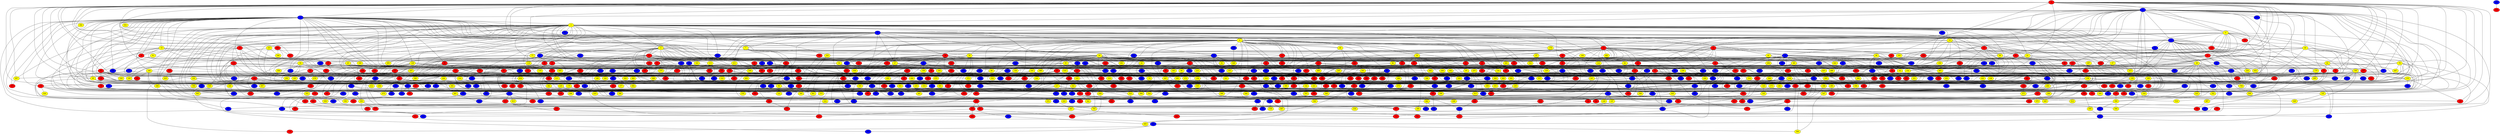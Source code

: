 graph {
0 [style = filled fillcolor = red];
1 [style = filled fillcolor = blue];
2 [style = filled fillcolor = blue];
3 [style = filled fillcolor = yellow];
4 [style = filled fillcolor = yellow];
5 [style = filled fillcolor = blue];
6 [style = filled fillcolor = yellow];
7 [style = filled fillcolor = yellow];
8 [style = filled fillcolor = blue];
9 [style = filled fillcolor = red];
10 [style = filled fillcolor = red];
11 [style = filled fillcolor = yellow];
12 [style = filled fillcolor = red];
13 [style = filled fillcolor = red];
14 [style = filled fillcolor = yellow];
15 [style = filled fillcolor = yellow];
16 [style = filled fillcolor = blue];
17 [style = filled fillcolor = red];
18 [style = filled fillcolor = red];
19 [style = filled fillcolor = blue];
20 [style = filled fillcolor = blue];
21 [style = filled fillcolor = yellow];
22 [style = filled fillcolor = red];
23 [style = filled fillcolor = red];
24 [style = filled fillcolor = yellow];
25 [style = filled fillcolor = yellow];
26 [style = filled fillcolor = red];
27 [style = filled fillcolor = yellow];
28 [style = filled fillcolor = yellow];
29 [style = filled fillcolor = red];
30 [style = filled fillcolor = red];
31 [style = filled fillcolor = red];
32 [style = filled fillcolor = red];
33 [style = filled fillcolor = yellow];
34 [style = filled fillcolor = yellow];
35 [style = filled fillcolor = yellow];
36 [style = filled fillcolor = yellow];
37 [style = filled fillcolor = red];
38 [style = filled fillcolor = red];
39 [style = filled fillcolor = red];
40 [style = filled fillcolor = yellow];
41 [style = filled fillcolor = yellow];
42 [style = filled fillcolor = red];
43 [style = filled fillcolor = yellow];
44 [style = filled fillcolor = blue];
45 [style = filled fillcolor = blue];
46 [style = filled fillcolor = yellow];
47 [style = filled fillcolor = red];
48 [style = filled fillcolor = red];
49 [style = filled fillcolor = yellow];
50 [style = filled fillcolor = yellow];
51 [style = filled fillcolor = blue];
52 [style = filled fillcolor = yellow];
53 [style = filled fillcolor = yellow];
54 [style = filled fillcolor = blue];
55 [style = filled fillcolor = red];
56 [style = filled fillcolor = red];
57 [style = filled fillcolor = yellow];
58 [style = filled fillcolor = yellow];
59 [style = filled fillcolor = red];
60 [style = filled fillcolor = red];
61 [style = filled fillcolor = red];
62 [style = filled fillcolor = yellow];
63 [style = filled fillcolor = red];
64 [style = filled fillcolor = yellow];
65 [style = filled fillcolor = red];
66 [style = filled fillcolor = red];
67 [style = filled fillcolor = yellow];
68 [style = filled fillcolor = blue];
69 [style = filled fillcolor = yellow];
70 [style = filled fillcolor = blue];
71 [style = filled fillcolor = blue];
72 [style = filled fillcolor = blue];
73 [style = filled fillcolor = blue];
74 [style = filled fillcolor = yellow];
75 [style = filled fillcolor = blue];
76 [style = filled fillcolor = red];
77 [style = filled fillcolor = yellow];
78 [style = filled fillcolor = yellow];
79 [style = filled fillcolor = red];
80 [style = filled fillcolor = blue];
81 [style = filled fillcolor = red];
82 [style = filled fillcolor = blue];
83 [style = filled fillcolor = red];
84 [style = filled fillcolor = yellow];
85 [style = filled fillcolor = blue];
86 [style = filled fillcolor = yellow];
87 [style = filled fillcolor = red];
88 [style = filled fillcolor = red];
89 [style = filled fillcolor = red];
90 [style = filled fillcolor = red];
91 [style = filled fillcolor = yellow];
92 [style = filled fillcolor = red];
93 [style = filled fillcolor = yellow];
94 [style = filled fillcolor = yellow];
95 [style = filled fillcolor = red];
96 [style = filled fillcolor = yellow];
97 [style = filled fillcolor = yellow];
98 [style = filled fillcolor = red];
99 [style = filled fillcolor = red];
100 [style = filled fillcolor = blue];
101 [style = filled fillcolor = red];
102 [style = filled fillcolor = yellow];
103 [style = filled fillcolor = yellow];
104 [style = filled fillcolor = red];
105 [style = filled fillcolor = red];
106 [style = filled fillcolor = yellow];
107 [style = filled fillcolor = red];
108 [style = filled fillcolor = blue];
109 [style = filled fillcolor = yellow];
110 [style = filled fillcolor = red];
111 [style = filled fillcolor = red];
112 [style = filled fillcolor = blue];
113 [style = filled fillcolor = yellow];
114 [style = filled fillcolor = blue];
115 [style = filled fillcolor = red];
116 [style = filled fillcolor = blue];
117 [style = filled fillcolor = blue];
118 [style = filled fillcolor = yellow];
119 [style = filled fillcolor = yellow];
120 [style = filled fillcolor = yellow];
121 [style = filled fillcolor = yellow];
122 [style = filled fillcolor = yellow];
123 [style = filled fillcolor = red];
124 [style = filled fillcolor = blue];
125 [style = filled fillcolor = red];
126 [style = filled fillcolor = yellow];
127 [style = filled fillcolor = red];
128 [style = filled fillcolor = yellow];
129 [style = filled fillcolor = yellow];
130 [style = filled fillcolor = red];
131 [style = filled fillcolor = red];
132 [style = filled fillcolor = red];
133 [style = filled fillcolor = yellow];
134 [style = filled fillcolor = yellow];
135 [style = filled fillcolor = blue];
136 [style = filled fillcolor = red];
137 [style = filled fillcolor = red];
138 [style = filled fillcolor = yellow];
139 [style = filled fillcolor = red];
140 [style = filled fillcolor = yellow];
141 [style = filled fillcolor = red];
142 [style = filled fillcolor = yellow];
143 [style = filled fillcolor = yellow];
144 [style = filled fillcolor = red];
145 [style = filled fillcolor = yellow];
146 [style = filled fillcolor = red];
147 [style = filled fillcolor = red];
148 [style = filled fillcolor = yellow];
149 [style = filled fillcolor = red];
150 [style = filled fillcolor = red];
151 [style = filled fillcolor = blue];
152 [style = filled fillcolor = yellow];
153 [style = filled fillcolor = red];
154 [style = filled fillcolor = blue];
155 [style = filled fillcolor = red];
156 [style = filled fillcolor = yellow];
157 [style = filled fillcolor = blue];
158 [style = filled fillcolor = yellow];
159 [style = filled fillcolor = yellow];
160 [style = filled fillcolor = yellow];
161 [style = filled fillcolor = red];
162 [style = filled fillcolor = blue];
163 [style = filled fillcolor = blue];
164 [style = filled fillcolor = yellow];
165 [style = filled fillcolor = blue];
166 [style = filled fillcolor = yellow];
167 [style = filled fillcolor = blue];
168 [style = filled fillcolor = blue];
169 [style = filled fillcolor = blue];
170 [style = filled fillcolor = red];
171 [style = filled fillcolor = red];
172 [style = filled fillcolor = red];
173 [style = filled fillcolor = red];
174 [style = filled fillcolor = blue];
175 [style = filled fillcolor = yellow];
176 [style = filled fillcolor = blue];
177 [style = filled fillcolor = red];
178 [style = filled fillcolor = yellow];
179 [style = filled fillcolor = yellow];
180 [style = filled fillcolor = red];
181 [style = filled fillcolor = yellow];
182 [style = filled fillcolor = red];
183 [style = filled fillcolor = yellow];
184 [style = filled fillcolor = yellow];
185 [style = filled fillcolor = blue];
186 [style = filled fillcolor = blue];
187 [style = filled fillcolor = blue];
188 [style = filled fillcolor = yellow];
189 [style = filled fillcolor = blue];
190 [style = filled fillcolor = blue];
191 [style = filled fillcolor = red];
192 [style = filled fillcolor = yellow];
193 [style = filled fillcolor = yellow];
194 [style = filled fillcolor = yellow];
195 [style = filled fillcolor = red];
196 [style = filled fillcolor = red];
197 [style = filled fillcolor = yellow];
198 [style = filled fillcolor = yellow];
199 [style = filled fillcolor = red];
200 [style = filled fillcolor = yellow];
201 [style = filled fillcolor = red];
202 [style = filled fillcolor = yellow];
203 [style = filled fillcolor = blue];
204 [style = filled fillcolor = yellow];
205 [style = filled fillcolor = blue];
206 [style = filled fillcolor = blue];
207 [style = filled fillcolor = blue];
208 [style = filled fillcolor = blue];
209 [style = filled fillcolor = red];
210 [style = filled fillcolor = yellow];
211 [style = filled fillcolor = yellow];
212 [style = filled fillcolor = red];
213 [style = filled fillcolor = yellow];
214 [style = filled fillcolor = blue];
215 [style = filled fillcolor = red];
216 [style = filled fillcolor = red];
217 [style = filled fillcolor = yellow];
218 [style = filled fillcolor = red];
219 [style = filled fillcolor = blue];
220 [style = filled fillcolor = yellow];
221 [style = filled fillcolor = blue];
222 [style = filled fillcolor = red];
223 [style = filled fillcolor = blue];
224 [style = filled fillcolor = red];
225 [style = filled fillcolor = blue];
226 [style = filled fillcolor = red];
227 [style = filled fillcolor = blue];
228 [style = filled fillcolor = red];
229 [style = filled fillcolor = blue];
230 [style = filled fillcolor = yellow];
231 [style = filled fillcolor = red];
232 [style = filled fillcolor = blue];
233 [style = filled fillcolor = blue];
234 [style = filled fillcolor = yellow];
235 [style = filled fillcolor = yellow];
236 [style = filled fillcolor = blue];
237 [style = filled fillcolor = yellow];
238 [style = filled fillcolor = blue];
239 [style = filled fillcolor = yellow];
240 [style = filled fillcolor = yellow];
241 [style = filled fillcolor = yellow];
242 [style = filled fillcolor = blue];
243 [style = filled fillcolor = yellow];
244 [style = filled fillcolor = blue];
245 [style = filled fillcolor = red];
246 [style = filled fillcolor = red];
247 [style = filled fillcolor = red];
248 [style = filled fillcolor = red];
249 [style = filled fillcolor = yellow];
250 [style = filled fillcolor = yellow];
251 [style = filled fillcolor = yellow];
252 [style = filled fillcolor = blue];
253 [style = filled fillcolor = red];
254 [style = filled fillcolor = yellow];
255 [style = filled fillcolor = yellow];
256 [style = filled fillcolor = blue];
257 [style = filled fillcolor = yellow];
258 [style = filled fillcolor = blue];
259 [style = filled fillcolor = yellow];
260 [style = filled fillcolor = blue];
261 [style = filled fillcolor = red];
262 [style = filled fillcolor = blue];
263 [style = filled fillcolor = blue];
264 [style = filled fillcolor = yellow];
265 [style = filled fillcolor = yellow];
266 [style = filled fillcolor = red];
267 [style = filled fillcolor = yellow];
268 [style = filled fillcolor = yellow];
269 [style = filled fillcolor = yellow];
270 [style = filled fillcolor = red];
271 [style = filled fillcolor = yellow];
272 [style = filled fillcolor = yellow];
273 [style = filled fillcolor = blue];
274 [style = filled fillcolor = red];
275 [style = filled fillcolor = yellow];
276 [style = filled fillcolor = blue];
277 [style = filled fillcolor = blue];
278 [style = filled fillcolor = blue];
279 [style = filled fillcolor = blue];
280 [style = filled fillcolor = yellow];
281 [style = filled fillcolor = yellow];
282 [style = filled fillcolor = red];
283 [style = filled fillcolor = blue];
284 [style = filled fillcolor = red];
285 [style = filled fillcolor = red];
286 [style = filled fillcolor = blue];
287 [style = filled fillcolor = yellow];
288 [style = filled fillcolor = yellow];
289 [style = filled fillcolor = blue];
290 [style = filled fillcolor = yellow];
291 [style = filled fillcolor = red];
292 [style = filled fillcolor = yellow];
293 [style = filled fillcolor = yellow];
294 [style = filled fillcolor = yellow];
295 [style = filled fillcolor = yellow];
296 [style = filled fillcolor = blue];
297 [style = filled fillcolor = red];
298 [style = filled fillcolor = red];
299 [style = filled fillcolor = red];
300 [style = filled fillcolor = yellow];
301 [style = filled fillcolor = blue];
302 [style = filled fillcolor = yellow];
303 [style = filled fillcolor = red];
304 [style = filled fillcolor = red];
305 [style = filled fillcolor = yellow];
306 [style = filled fillcolor = blue];
307 [style = filled fillcolor = red];
308 [style = filled fillcolor = red];
309 [style = filled fillcolor = yellow];
310 [style = filled fillcolor = blue];
311 [style = filled fillcolor = red];
312 [style = filled fillcolor = blue];
313 [style = filled fillcolor = yellow];
314 [style = filled fillcolor = yellow];
315 [style = filled fillcolor = blue];
316 [style = filled fillcolor = red];
317 [style = filled fillcolor = blue];
318 [style = filled fillcolor = yellow];
319 [style = filled fillcolor = yellow];
320 [style = filled fillcolor = blue];
321 [style = filled fillcolor = yellow];
322 [style = filled fillcolor = yellow];
323 [style = filled fillcolor = yellow];
324 [style = filled fillcolor = red];
325 [style = filled fillcolor = yellow];
326 [style = filled fillcolor = blue];
327 [style = filled fillcolor = red];
328 [style = filled fillcolor = blue];
329 [style = filled fillcolor = blue];
330 [style = filled fillcolor = blue];
331 [style = filled fillcolor = blue];
332 [style = filled fillcolor = red];
333 [style = filled fillcolor = yellow];
334 [style = filled fillcolor = red];
335 [style = filled fillcolor = blue];
336 [style = filled fillcolor = red];
337 [style = filled fillcolor = blue];
338 [style = filled fillcolor = yellow];
339 [style = filled fillcolor = red];
340 [style = filled fillcolor = red];
341 [style = filled fillcolor = blue];
342 [style = filled fillcolor = yellow];
343 [style = filled fillcolor = red];
344 [style = filled fillcolor = red];
345 [style = filled fillcolor = blue];
346 [style = filled fillcolor = red];
347 [style = filled fillcolor = blue];
348 [style = filled fillcolor = blue];
349 [style = filled fillcolor = red];
350 [style = filled fillcolor = yellow];
351 [style = filled fillcolor = blue];
352 [style = filled fillcolor = yellow];
353 [style = filled fillcolor = yellow];
354 [style = filled fillcolor = blue];
355 [style = filled fillcolor = yellow];
356 [style = filled fillcolor = red];
357 [style = filled fillcolor = yellow];
358 [style = filled fillcolor = yellow];
359 [style = filled fillcolor = blue];
360 [style = filled fillcolor = red];
361 [style = filled fillcolor = blue];
362 [style = filled fillcolor = blue];
363 [style = filled fillcolor = yellow];
364 [style = filled fillcolor = blue];
365 [style = filled fillcolor = blue];
366 [style = filled fillcolor = red];
367 [style = filled fillcolor = blue];
368 [style = filled fillcolor = blue];
369 [style = filled fillcolor = yellow];
370 [style = filled fillcolor = red];
371 [style = filled fillcolor = blue];
372 [style = filled fillcolor = yellow];
373 [style = filled fillcolor = yellow];
374 [style = filled fillcolor = red];
375 [style = filled fillcolor = blue];
376 [style = filled fillcolor = red];
377 [style = filled fillcolor = yellow];
378 [style = filled fillcolor = red];
379 [style = filled fillcolor = red];
380 [style = filled fillcolor = yellow];
381 [style = filled fillcolor = blue];
382 [style = filled fillcolor = yellow];
383 [style = filled fillcolor = red];
384 [style = filled fillcolor = blue];
385 [style = filled fillcolor = yellow];
386 [style = filled fillcolor = yellow];
387 [style = filled fillcolor = blue];
388 [style = filled fillcolor = red];
389 [style = filled fillcolor = yellow];
390 [style = filled fillcolor = blue];
391 [style = filled fillcolor = red];
392 [style = filled fillcolor = yellow];
393 [style = filled fillcolor = yellow];
394 [style = filled fillcolor = yellow];
395 [style = filled fillcolor = red];
396 [style = filled fillcolor = yellow];
397 [style = filled fillcolor = blue];
398 [style = filled fillcolor = blue];
399 [style = filled fillcolor = yellow];
400 [style = filled fillcolor = yellow];
401 [style = filled fillcolor = red];
402 [style = filled fillcolor = yellow];
403 [style = filled fillcolor = blue];
404 [style = filled fillcolor = blue];
405 [style = filled fillcolor = red];
406 [style = filled fillcolor = yellow];
407 [style = filled fillcolor = blue];
408 [style = filled fillcolor = red];
409 [style = filled fillcolor = yellow];
410 [style = filled fillcolor = red];
411 [style = filled fillcolor = red];
412 [style = filled fillcolor = yellow];
413 [style = filled fillcolor = yellow];
414 [style = filled fillcolor = red];
415 [style = filled fillcolor = red];
416 [style = filled fillcolor = red];
417 [style = filled fillcolor = red];
418 [style = filled fillcolor = yellow];
419 [style = filled fillcolor = yellow];
420 [style = filled fillcolor = blue];
421 [style = filled fillcolor = blue];
422 [style = filled fillcolor = yellow];
423 [style = filled fillcolor = yellow];
424 [style = filled fillcolor = yellow];
425 [style = filled fillcolor = blue];
426 [style = filled fillcolor = red];
427 [style = filled fillcolor = red];
428 [style = filled fillcolor = blue];
429 [style = filled fillcolor = yellow];
430 [style = filled fillcolor = red];
431 [style = filled fillcolor = red];
432 [style = filled fillcolor = red];
433 [style = filled fillcolor = blue];
434 [style = filled fillcolor = yellow];
435 [style = filled fillcolor = red];
436 [style = filled fillcolor = red];
437 [style = filled fillcolor = blue];
438 [style = filled fillcolor = red];
439 [style = filled fillcolor = red];
440 [style = filled fillcolor = blue];
441 [style = filled fillcolor = red];
442 [style = filled fillcolor = yellow];
443 [style = filled fillcolor = blue];
444 [style = filled fillcolor = blue];
445 [style = filled fillcolor = red];
446 [style = filled fillcolor = yellow];
447 [style = filled fillcolor = blue];
448 [style = filled fillcolor = red];
449 [style = filled fillcolor = yellow];
450 [style = filled fillcolor = blue];
451 [style = filled fillcolor = red];
452 [style = filled fillcolor = blue];
453 [style = filled fillcolor = blue];
454 [style = filled fillcolor = blue];
455 [style = filled fillcolor = yellow];
456 [style = filled fillcolor = red];
457 [style = filled fillcolor = red];
458 [style = filled fillcolor = blue];
459 [style = filled fillcolor = red];
460 [style = filled fillcolor = red];
461 [style = filled fillcolor = blue];
462 [style = filled fillcolor = yellow];
463 [style = filled fillcolor = red];
464 [style = filled fillcolor = blue];
465 [style = filled fillcolor = red];
466 [style = filled fillcolor = yellow];
467 [style = filled fillcolor = blue];
468 [style = filled fillcolor = blue];
469 [style = filled fillcolor = blue];
470 [style = filled fillcolor = red];
471 [style = filled fillcolor = blue];
472 [style = filled fillcolor = red];
473 [style = filled fillcolor = yellow];
474 [style = filled fillcolor = blue];
475 [style = filled fillcolor = red];
476 [style = filled fillcolor = yellow];
477 [style = filled fillcolor = red];
478 [style = filled fillcolor = red];
479 [style = filled fillcolor = yellow];
480 [style = filled fillcolor = yellow];
481 [style = filled fillcolor = yellow];
482 [style = filled fillcolor = blue];
483 [style = filled fillcolor = red];
484 [style = filled fillcolor = yellow];
485 [style = filled fillcolor = red];
486 [style = filled fillcolor = blue];
487 [style = filled fillcolor = yellow];
488 [style = filled fillcolor = red];
489 [style = filled fillcolor = red];
490 [style = filled fillcolor = red];
491 [style = filled fillcolor = yellow];
492 [style = filled fillcolor = yellow];
493 [style = filled fillcolor = red];
494 [style = filled fillcolor = yellow];
495 [style = filled fillcolor = red];
496 [style = filled fillcolor = red];
497 [style = filled fillcolor = yellow];
498 [style = filled fillcolor = red];
499 [style = filled fillcolor = blue];
500 [style = filled fillcolor = blue];
501 [style = filled fillcolor = yellow];
502 [style = filled fillcolor = blue];
503 [style = filled fillcolor = yellow];
504 [style = filled fillcolor = red];
505 [style = filled fillcolor = yellow];
506 [style = filled fillcolor = yellow];
507 [style = filled fillcolor = yellow];
508 [style = filled fillcolor = red];
509 [style = filled fillcolor = yellow];
510 [style = filled fillcolor = yellow];
511 [style = filled fillcolor = red];
512 [style = filled fillcolor = blue];
513 [style = filled fillcolor = yellow];
514 [style = filled fillcolor = yellow];
515 [style = filled fillcolor = blue];
516 [style = filled fillcolor = yellow];
517 [style = filled fillcolor = red];
518 [style = filled fillcolor = yellow];
519 [style = filled fillcolor = red];
520 [style = filled fillcolor = blue];
521 [style = filled fillcolor = blue];
522 [style = filled fillcolor = yellow];
523 [style = filled fillcolor = yellow];
524 [style = filled fillcolor = yellow];
525 [style = filled fillcolor = red];
526 [style = filled fillcolor = blue];
527 [style = filled fillcolor = blue];
528 [style = filled fillcolor = yellow];
529 [style = filled fillcolor = blue];
530 [style = filled fillcolor = blue];
531 [style = filled fillcolor = blue];
532 [style = filled fillcolor = blue];
533 [style = filled fillcolor = blue];
534 [style = filled fillcolor = blue];
535 [style = filled fillcolor = red];
536 [style = filled fillcolor = red];
537 [style = filled fillcolor = blue];
538 [style = filled fillcolor = red];
539 [style = filled fillcolor = red];
540 [style = filled fillcolor = red];
541 [style = filled fillcolor = red];
542 [style = filled fillcolor = blue];
543 [style = filled fillcolor = red];
544 [style = filled fillcolor = red];
545 [style = filled fillcolor = blue];
546 [style = filled fillcolor = yellow];
547 [style = filled fillcolor = yellow];
548 [style = filled fillcolor = red];
549 [style = filled fillcolor = red];
550 [style = filled fillcolor = blue];
551 [style = filled fillcolor = yellow];
552 [style = filled fillcolor = red];
553 [style = filled fillcolor = yellow];
554 [style = filled fillcolor = red];
555 [style = filled fillcolor = yellow];
556 [style = filled fillcolor = yellow];
557 [style = filled fillcolor = yellow];
558 [style = filled fillcolor = blue];
559 [style = filled fillcolor = yellow];
560 [style = filled fillcolor = blue];
561 [style = filled fillcolor = yellow];
562 [style = filled fillcolor = blue];
563 [style = filled fillcolor = red];
564 [style = filled fillcolor = yellow];
565 [style = filled fillcolor = blue];
566 [style = filled fillcolor = yellow];
567 [style = filled fillcolor = yellow];
568 [style = filled fillcolor = blue];
569 [style = filled fillcolor = yellow];
570 [style = filled fillcolor = blue];
571 [style = filled fillcolor = blue];
572 [style = filled fillcolor = blue];
573 [style = filled fillcolor = yellow];
574 [style = filled fillcolor = blue];
575 [style = filled fillcolor = red];
576 [style = filled fillcolor = red];
577 [style = filled fillcolor = red];
578 [style = filled fillcolor = red];
579 [style = filled fillcolor = red];
580 [style = filled fillcolor = yellow];
581 [style = filled fillcolor = yellow];
582 [style = filled fillcolor = blue];
583 [style = filled fillcolor = blue];
584 [style = filled fillcolor = blue];
585 [style = filled fillcolor = red];
586 [style = filled fillcolor = red];
587 [style = filled fillcolor = yellow];
588 [style = filled fillcolor = blue];
589 [style = filled fillcolor = yellow];
590 [style = filled fillcolor = yellow];
591 [style = filled fillcolor = blue];
592 [style = filled fillcolor = yellow];
593 [style = filled fillcolor = red];
594 [style = filled fillcolor = red];
595 [style = filled fillcolor = yellow];
596 [style = filled fillcolor = yellow];
597 [style = filled fillcolor = red];
598 [style = filled fillcolor = red];
599 [style = filled fillcolor = yellow];
600 [style = filled fillcolor = yellow];
601 [style = filled fillcolor = blue];
602 [style = filled fillcolor = red];
603 [style = filled fillcolor = red];
604 [style = filled fillcolor = yellow];
605 [style = filled fillcolor = yellow];
606 [style = filled fillcolor = blue];
607 [style = filled fillcolor = yellow];
608 [style = filled fillcolor = blue];
609 [style = filled fillcolor = blue];
610 [style = filled fillcolor = blue];
611 [style = filled fillcolor = blue];
612 [style = filled fillcolor = blue];
613 [style = filled fillcolor = blue];
614 [style = filled fillcolor = yellow];
615 [style = filled fillcolor = red];
616 [style = filled fillcolor = yellow];
617 [style = filled fillcolor = red];
618 [style = filled fillcolor = blue];
619 [style = filled fillcolor = red];
620 [style = filled fillcolor = red];
621 [style = filled fillcolor = red];
622 [style = filled fillcolor = red];
623 [style = filled fillcolor = red];
624 [style = filled fillcolor = blue];
625 [style = filled fillcolor = red];
626 [style = filled fillcolor = blue];
627 [style = filled fillcolor = blue];
628 [style = filled fillcolor = red];
629 [style = filled fillcolor = yellow];
630 [style = filled fillcolor = red];
631 [style = filled fillcolor = blue];
632 [style = filled fillcolor = yellow];
633 [style = filled fillcolor = yellow];
634 [style = filled fillcolor = yellow];
635 [style = filled fillcolor = blue];
636 [style = filled fillcolor = red];
637 [style = filled fillcolor = yellow];
638 [style = filled fillcolor = red];
639 [style = filled fillcolor = blue];
640 [style = filled fillcolor = blue];
641 [style = filled fillcolor = blue];
642 [style = filled fillcolor = blue];
643 [style = filled fillcolor = blue];
644 [style = filled fillcolor = blue];
645 [style = filled fillcolor = yellow];
646 [style = filled fillcolor = yellow];
647 [style = filled fillcolor = red];
648 [style = filled fillcolor = blue];
649 [style = filled fillcolor = yellow];
650 [style = filled fillcolor = yellow];
651 [style = filled fillcolor = blue];
652 [style = filled fillcolor = blue];
653 [style = filled fillcolor = blue];
654 [style = filled fillcolor = yellow];
655 [style = filled fillcolor = red];
656 [style = filled fillcolor = yellow];
657 [style = filled fillcolor = red];
658 [style = filled fillcolor = yellow];
659 [style = filled fillcolor = blue];
660 [style = filled fillcolor = blue];
661 [style = filled fillcolor = red];
662 [style = filled fillcolor = blue];
663 [style = filled fillcolor = yellow];
664 [style = filled fillcolor = blue];
665 [style = filled fillcolor = red];
666 [style = filled fillcolor = blue];
667 [style = filled fillcolor = yellow];
668 [style = filled fillcolor = red];
669 [style = filled fillcolor = red];
670 [style = filled fillcolor = yellow];
671 [style = filled fillcolor = red];
672 [style = filled fillcolor = blue];
673 [style = filled fillcolor = red];
674 [style = filled fillcolor = red];
675 [style = filled fillcolor = blue];
676 [style = filled fillcolor = yellow];
677 [style = filled fillcolor = red];
678 [style = filled fillcolor = yellow];
679 [style = filled fillcolor = yellow];
680 [style = filled fillcolor = yellow];
681 [style = filled fillcolor = blue];
682 [style = filled fillcolor = red];
683 [style = filled fillcolor = red];
684 [style = filled fillcolor = red];
685 [style = filled fillcolor = yellow];
686 [style = filled fillcolor = yellow];
687 [style = filled fillcolor = yellow];
688 [style = filled fillcolor = blue];
689 [style = filled fillcolor = blue];
690 [style = filled fillcolor = yellow];
691 [style = filled fillcolor = red];
692 [style = filled fillcolor = yellow];
693 [style = filled fillcolor = blue];
694 [style = filled fillcolor = yellow];
695 [style = filled fillcolor = yellow];
696 [style = filled fillcolor = red];
697 [style = filled fillcolor = yellow];
698 [style = filled fillcolor = yellow];
699 [style = filled fillcolor = yellow];
700 [style = filled fillcolor = blue];
701 [style = filled fillcolor = red];
702 [style = filled fillcolor = red];
703 [style = filled fillcolor = blue];
704 [style = filled fillcolor = red];
705 [style = filled fillcolor = yellow];
706 [style = filled fillcolor = blue];
707 [style = filled fillcolor = blue];
708 [style = filled fillcolor = yellow];
709 [style = filled fillcolor = blue];
710 [style = filled fillcolor = red];
711 [style = filled fillcolor = blue];
712 [style = filled fillcolor = red];
713 [style = filled fillcolor = blue];
714 [style = filled fillcolor = red];
715 [style = filled fillcolor = red];
716 [style = filled fillcolor = blue];
0 -- 10;
0 -- 12;
0 -- 15;
0 -- 21;
0 -- 42;
0 -- 49;
0 -- 62;
0 -- 69;
0 -- 70;
0 -- 73;
0 -- 79;
0 -- 117;
0 -- 145;
0 -- 176;
0 -- 190;
0 -- 199;
0 -- 228;
0 -- 248;
0 -- 287;
0 -- 297;
0 -- 310;
0 -- 325;
0 -- 376;
0 -- 397;
0 -- 409;
0 -- 472;
0 -- 483;
0 -- 515;
0 -- 531;
0 -- 632;
0 -- 707;
1 -- 2;
1 -- 3;
0 -- 5;
0 -- 4;
0 -- 2;
0 -- 1;
1 -- 4;
1 -- 5;
1 -- 6;
1 -- 8;
1 -- 12;
1 -- 15;
1 -- 17;
1 -- 26;
1 -- 40;
1 -- 49;
1 -- 68;
1 -- 71;
1 -- 73;
1 -- 76;
1 -- 141;
1 -- 145;
1 -- 152;
1 -- 200;
1 -- 226;
1 -- 244;
1 -- 251;
1 -- 267;
1 -- 276;
1 -- 338;
1 -- 351;
1 -- 355;
1 -- 366;
1 -- 381;
1 -- 470;
1 -- 608;
1 -- 635;
1 -- 684;
1 -- 688;
2 -- 3;
2 -- 6;
2 -- 7;
2 -- 8;
2 -- 14;
2 -- 16;
2 -- 17;
2 -- 22;
2 -- 30;
2 -- 47;
2 -- 66;
2 -- 69;
2 -- 86;
2 -- 88;
2 -- 91;
2 -- 104;
2 -- 112;
2 -- 124;
2 -- 128;
2 -- 131;
2 -- 150;
2 -- 153;
2 -- 166;
2 -- 168;
2 -- 180;
2 -- 182;
2 -- 216;
2 -- 225;
2 -- 227;
2 -- 245;
2 -- 257;
2 -- 259;
2 -- 266;
2 -- 275;
2 -- 278;
2 -- 285;
2 -- 286;
2 -- 312;
2 -- 359;
2 -- 365;
2 -- 376;
2 -- 419;
2 -- 468;
2 -- 475;
2 -- 492;
2 -- 519;
2 -- 551;
2 -- 562;
2 -- 571;
2 -- 596;
2 -- 657;
3 -- 5;
3 -- 11;
3 -- 18;
3 -- 19;
3 -- 20;
3 -- 21;
3 -- 23;
3 -- 24;
3 -- 32;
3 -- 35;
3 -- 45;
3 -- 48;
3 -- 50;
3 -- 54;
3 -- 67;
3 -- 68;
3 -- 79;
3 -- 83;
3 -- 84;
3 -- 95;
3 -- 102;
3 -- 110;
3 -- 120;
3 -- 123;
3 -- 132;
3 -- 139;
3 -- 155;
3 -- 172;
3 -- 173;
3 -- 178;
3 -- 213;
3 -- 215;
3 -- 220;
3 -- 224;
3 -- 243;
3 -- 254;
3 -- 268;
3 -- 279;
3 -- 287;
3 -- 289;
3 -- 293;
3 -- 299;
3 -- 340;
3 -- 347;
3 -- 361;
3 -- 370;
3 -- 394;
3 -- 412;
3 -- 432;
3 -- 453;
3 -- 463;
3 -- 521;
3 -- 536;
3 -- 539;
3 -- 548;
3 -- 578;
3 -- 610;
3 -- 626;
3 -- 635;
3 -- 644;
3 -- 647;
3 -- 656;
3 -- 693;
4 -- 8;
4 -- 9;
4 -- 13;
4 -- 16;
4 -- 29;
4 -- 39;
4 -- 48;
4 -- 72;
4 -- 78;
4 -- 104;
4 -- 123;
4 -- 133;
4 -- 181;
4 -- 253;
4 -- 308;
4 -- 312;
4 -- 511;
5 -- 6;
5 -- 7;
5 -- 10;
5 -- 12;
5 -- 13;
5 -- 15;
5 -- 22;
5 -- 25;
5 -- 26;
5 -- 27;
5 -- 28;
5 -- 30;
5 -- 38;
5 -- 41;
5 -- 43;
5 -- 50;
5 -- 77;
5 -- 85;
5 -- 118;
5 -- 141;
5 -- 167;
5 -- 174;
5 -- 203;
5 -- 211;
5 -- 362;
5 -- 406;
5 -- 440;
5 -- 441;
5 -- 465;
5 -- 471;
5 -- 507;
5 -- 528;
5 -- 567;
6 -- 7;
6 -- 11;
6 -- 13;
6 -- 21;
6 -- 23;
6 -- 27;
6 -- 33;
6 -- 34;
6 -- 49;
6 -- 53;
6 -- 55;
6 -- 65;
6 -- 70;
6 -- 73;
6 -- 77;
6 -- 80;
6 -- 87;
6 -- 97;
6 -- 103;
6 -- 111;
6 -- 126;
6 -- 128;
6 -- 132;
6 -- 134;
6 -- 148;
6 -- 239;
6 -- 255;
6 -- 272;
6 -- 277;
6 -- 291;
6 -- 389;
6 -- 395;
6 -- 407;
6 -- 408;
6 -- 418;
6 -- 425;
6 -- 444;
6 -- 520;
6 -- 542;
6 -- 589;
6 -- 616;
6 -- 655;
6 -- 660;
7 -- 304;
7 -- 380;
7 -- 622;
8 -- 9;
8 -- 28;
8 -- 38;
8 -- 40;
8 -- 111;
8 -- 123;
8 -- 178;
8 -- 179;
8 -- 195;
8 -- 229;
8 -- 234;
8 -- 283;
8 -- 299;
8 -- 312;
8 -- 336;
8 -- 339;
8 -- 391;
8 -- 449;
8 -- 456;
8 -- 482;
8 -- 483;
8 -- 510;
9 -- 85;
9 -- 198;
9 -- 203;
9 -- 262;
9 -- 270;
9 -- 422;
9 -- 518;
9 -- 671;
10 -- 37;
10 -- 39;
10 -- 140;
10 -- 204;
10 -- 292;
10 -- 387;
10 -- 697;
11 -- 18;
11 -- 22;
11 -- 23;
11 -- 31;
11 -- 34;
11 -- 38;
11 -- 44;
11 -- 77;
11 -- 96;
11 -- 99;
11 -- 137;
11 -- 149;
11 -- 151;
11 -- 322;
11 -- 329;
11 -- 366;
11 -- 422;
11 -- 426;
11 -- 501;
11 -- 565;
11 -- 580;
11 -- 593;
11 -- 631;
11 -- 635;
11 -- 641;
12 -- 16;
12 -- 31;
12 -- 35;
12 -- 36;
12 -- 60;
12 -- 82;
12 -- 99;
12 -- 222;
12 -- 250;
12 -- 325;
12 -- 594;
12 -- 673;
13 -- 24;
13 -- 39;
13 -- 42;
13 -- 55;
13 -- 108;
13 -- 109;
13 -- 115;
13 -- 129;
13 -- 137;
13 -- 158;
13 -- 160;
13 -- 161;
13 -- 205;
13 -- 228;
13 -- 230;
13 -- 252;
13 -- 257;
13 -- 301;
13 -- 335;
13 -- 342;
13 -- 440;
13 -- 447;
13 -- 481;
13 -- 494;
13 -- 516;
13 -- 543;
13 -- 617;
14 -- 25;
14 -- 30;
14 -- 37;
14 -- 44;
14 -- 66;
14 -- 99;
14 -- 184;
14 -- 337;
14 -- 527;
14 -- 609;
15 -- 17;
15 -- 46;
15 -- 63;
15 -- 86;
15 -- 134;
15 -- 310;
15 -- 545;
15 -- 637;
16 -- 45;
16 -- 46;
16 -- 81;
16 -- 105;
16 -- 116;
16 -- 127;
16 -- 163;
16 -- 239;
16 -- 301;
16 -- 334;
16 -- 346;
16 -- 414;
16 -- 526;
16 -- 567;
16 -- 608;
16 -- 680;
16 -- 700;
17 -- 19;
17 -- 84;
17 -- 162;
17 -- 180;
17 -- 186;
17 -- 191;
17 -- 295;
17 -- 394;
17 -- 568;
18 -- 81;
18 -- 156;
18 -- 320;
18 -- 354;
18 -- 364;
18 -- 370;
19 -- 31;
19 -- 37;
19 -- 93;
19 -- 158;
19 -- 229;
19 -- 299;
19 -- 313;
19 -- 346;
19 -- 569;
19 -- 574;
20 -- 27;
20 -- 47;
20 -- 54;
20 -- 87;
20 -- 101;
20 -- 114;
20 -- 118;
20 -- 208;
20 -- 292;
20 -- 669;
21 -- 52;
21 -- 62;
21 -- 89;
21 -- 152;
21 -- 216;
21 -- 447;
22 -- 29;
22 -- 53;
22 -- 68;
22 -- 93;
22 -- 94;
22 -- 113;
22 -- 135;
22 -- 146;
22 -- 147;
22 -- 151;
22 -- 157;
22 -- 175;
22 -- 211;
22 -- 219;
22 -- 240;
22 -- 319;
22 -- 323;
22 -- 356;
22 -- 384;
22 -- 437;
22 -- 517;
22 -- 543;
23 -- 125;
23 -- 241;
23 -- 245;
23 -- 594;
24 -- 26;
24 -- 32;
24 -- 35;
24 -- 43;
24 -- 46;
24 -- 56;
24 -- 65;
24 -- 75;
24 -- 76;
24 -- 95;
24 -- 103;
24 -- 121;
24 -- 122;
24 -- 216;
24 -- 226;
24 -- 231;
24 -- 265;
24 -- 357;
24 -- 374;
24 -- 389;
24 -- 428;
24 -- 450;
24 -- 461;
24 -- 463;
24 -- 474;
24 -- 491;
25 -- 60;
25 -- 81;
25 -- 105;
25 -- 298;
25 -- 655;
25 -- 714;
26 -- 59;
26 -- 152;
26 -- 156;
26 -- 249;
26 -- 321;
26 -- 395;
26 -- 680;
26 -- 689;
27 -- 58;
27 -- 193;
27 -- 202;
27 -- 259;
27 -- 371;
27 -- 628;
28 -- 59;
28 -- 165;
28 -- 193;
28 -- 207;
28 -- 234;
28 -- 235;
28 -- 454;
28 -- 496;
28 -- 526;
28 -- 568;
28 -- 708;
28 -- 712;
29 -- 185;
29 -- 221;
29 -- 272;
29 -- 506;
29 -- 632;
30 -- 50;
30 -- 359;
30 -- 370;
30 -- 713;
31 -- 60;
31 -- 98;
31 -- 103;
31 -- 439;
31 -- 464;
31 -- 598;
32 -- 120;
32 -- 157;
32 -- 214;
32 -- 242;
32 -- 390;
32 -- 513;
32 -- 576;
32 -- 690;
33 -- 56;
33 -- 86;
33 -- 129;
33 -- 247;
33 -- 285;
33 -- 328;
33 -- 336;
33 -- 396;
33 -- 411;
33 -- 513;
33 -- 606;
34 -- 45;
34 -- 124;
34 -- 173;
34 -- 233;
34 -- 276;
34 -- 403;
34 -- 433;
34 -- 515;
34 -- 625;
35 -- 58;
35 -- 131;
35 -- 275;
35 -- 277;
35 -- 523;
35 -- 570;
35 -- 658;
36 -- 64;
36 -- 93;
36 -- 100;
36 -- 130;
36 -- 141;
36 -- 173;
36 -- 214;
36 -- 304;
36 -- 399;
36 -- 459;
36 -- 539;
36 -- 597;
37 -- 92;
37 -- 198;
37 -- 253;
37 -- 556;
37 -- 691;
38 -- 55;
38 -- 70;
38 -- 72;
38 -- 90;
38 -- 107;
38 -- 131;
38 -- 190;
38 -- 195;
38 -- 223;
38 -- 267;
38 -- 397;
38 -- 502;
38 -- 593;
38 -- 674;
39 -- 48;
39 -- 206;
39 -- 219;
39 -- 641;
40 -- 41;
40 -- 65;
40 -- 67;
40 -- 106;
40 -- 133;
40 -- 136;
40 -- 159;
40 -- 237;
40 -- 271;
40 -- 297;
40 -- 638;
41 -- 43;
41 -- 44;
41 -- 47;
41 -- 294;
41 -- 452;
41 -- 536;
41 -- 645;
42 -- 450;
43 -- 66;
43 -- 74;
43 -- 101;
43 -- 694;
43 -- 709;
44 -- 59;
44 -- 229;
44 -- 429;
45 -- 114;
45 -- 139;
45 -- 192;
45 -- 198;
45 -- 210;
45 -- 252;
45 -- 303;
45 -- 317;
45 -- 403;
45 -- 520;
45 -- 624;
46 -- 61;
46 -- 143;
46 -- 169;
46 -- 202;
46 -- 206;
46 -- 208;
46 -- 339;
46 -- 360;
46 -- 456;
46 -- 495;
46 -- 563;
47 -- 373;
48 -- 52;
48 -- 124;
48 -- 256;
48 -- 363;
48 -- 658;
48 -- 677;
49 -- 125;
49 -- 285;
49 -- 318;
50 -- 54;
50 -- 108;
50 -- 146;
50 -- 164;
50 -- 217;
50 -- 359;
50 -- 377;
50 -- 447;
51 -- 52;
51 -- 74;
51 -- 96;
51 -- 253;
51 -- 687;
52 -- 133;
52 -- 136;
52 -- 144;
52 -- 338;
53 -- 102;
53 -- 212;
53 -- 542;
53 -- 604;
54 -- 116;
54 -- 144;
54 -- 273;
54 -- 383;
54 -- 675;
55 -- 82;
55 -- 97;
55 -- 182;
56 -- 83;
56 -- 375;
56 -- 379;
56 -- 585;
57 -- 64;
57 -- 88;
57 -- 115;
57 -- 390;
57 -- 522;
58 -- 74;
58 -- 164;
58 -- 362;
59 -- 147;
59 -- 225;
59 -- 268;
59 -- 557;
60 -- 69;
60 -- 261;
61 -- 191;
61 -- 209;
61 -- 552;
61 -- 572;
62 -- 76;
62 -- 79;
62 -- 220;
62 -- 427;
62 -- 487;
63 -- 67;
63 -- 138;
63 -- 159;
63 -- 245;
63 -- 504;
64 -- 94;
64 -- 137;
64 -- 168;
64 -- 372;
64 -- 433;
64 -- 473;
65 -- 82;
65 -- 221;
65 -- 280;
65 -- 288;
65 -- 388;
65 -- 445;
65 -- 575;
65 -- 673;
66 -- 87;
66 -- 102;
66 -- 127;
66 -- 140;
66 -- 149;
66 -- 150;
66 -- 183;
66 -- 388;
66 -- 528;
66 -- 662;
66 -- 683;
67 -- 213;
67 -- 247;
68 -- 121;
68 -- 134;
68 -- 241;
68 -- 452;
69 -- 71;
69 -- 96;
69 -- 324;
69 -- 362;
69 -- 541;
69 -- 571;
70 -- 191;
70 -- 402;
70 -- 561;
71 -- 163;
71 -- 170;
71 -- 290;
71 -- 361;
71 -- 433;
71 -- 443;
71 -- 695;
72 -- 192;
72 -- 264;
72 -- 369;
73 -- 186;
73 -- 236;
73 -- 386;
73 -- 606;
75 -- 107;
75 -- 117;
75 -- 258;
75 -- 616;
76 -- 396;
76 -- 699;
76 -- 708;
77 -- 92;
77 -- 283;
77 -- 293;
77 -- 366;
77 -- 435;
78 -- 105;
78 -- 106;
78 -- 187;
78 -- 188;
78 -- 378;
78 -- 487;
78 -- 508;
78 -- 514;
78 -- 555;
79 -- 225;
79 -- 627;
80 -- 207;
80 -- 322;
80 -- 333;
80 -- 343;
80 -- 458;
80 -- 576;
80 -- 595;
80 -- 618;
80 -- 623;
80 -- 630;
81 -- 218;
81 -- 473;
81 -- 505;
82 -- 196;
82 -- 251;
82 -- 319;
82 -- 358;
82 -- 420;
82 -- 516;
83 -- 138;
83 -- 207;
83 -- 564;
83 -- 684;
84 -- 122;
84 -- 194;
84 -- 490;
84 -- 497;
85 -- 183;
85 -- 276;
85 -- 529;
86 -- 106;
86 -- 154;
86 -- 201;
86 -- 248;
87 -- 120;
87 -- 519;
87 -- 547;
88 -- 132;
88 -- 164;
88 -- 215;
88 -- 227;
88 -- 257;
88 -- 315;
88 -- 585;
88 -- 648;
88 -- 715;
89 -- 290;
89 -- 330;
89 -- 389;
89 -- 524;
89 -- 687;
90 -- 209;
90 -- 280;
90 -- 298;
90 -- 333;
90 -- 383;
90 -- 408;
90 -- 706;
91 -- 238;
91 -- 314;
92 -- 148;
92 -- 292;
92 -- 678;
95 -- 147;
95 -- 205;
95 -- 463;
95 -- 572;
96 -- 121;
96 -- 155;
96 -- 466;
97 -- 98;
97 -- 101;
97 -- 236;
97 -- 260;
97 -- 369;
98 -- 142;
98 -- 300;
99 -- 177;
99 -- 215;
99 -- 560;
99 -- 605;
99 -- 653;
100 -- 126;
100 -- 159;
100 -- 351;
100 -- 436;
100 -- 507;
101 -- 104;
101 -- 524;
101 -- 619;
102 -- 509;
102 -- 543;
103 -- 111;
103 -- 246;
103 -- 455;
103 -- 531;
103 -- 619;
105 -- 298;
106 -- 109;
106 -- 170;
106 -- 232;
106 -- 242;
106 -- 246;
106 -- 269;
106 -- 291;
106 -- 421;
106 -- 489;
106 -- 535;
106 -- 598;
106 -- 716;
107 -- 158;
107 -- 288;
107 -- 372;
107 -- 409;
107 -- 493;
107 -- 554;
107 -- 627;
107 -- 646;
108 -- 127;
108 -- 204;
108 -- 235;
108 -- 679;
109 -- 375;
109 -- 488;
109 -- 558;
110 -- 226;
110 -- 448;
110 -- 451;
110 -- 503;
110 -- 509;
110 -- 531;
110 -- 560;
111 -- 214;
111 -- 254;
111 -- 560;
111 -- 565;
111 -- 628;
112 -- 201;
112 -- 233;
112 -- 236;
112 -- 305;
113 -- 297;
113 -- 302;
113 -- 484;
114 -- 296;
114 -- 348;
116 -- 195;
116 -- 412;
117 -- 495;
118 -- 119;
118 -- 172;
118 -- 393;
118 -- 457;
118 -- 480;
118 -- 598;
119 -- 355;
120 -- 143;
120 -- 145;
120 -- 633;
122 -- 252;
123 -- 250;
123 -- 331;
123 -- 352;
123 -- 504;
124 -- 154;
124 -- 272;
125 -- 136;
125 -- 140;
125 -- 174;
125 -- 218;
125 -- 356;
125 -- 400;
125 -- 597;
126 -- 130;
126 -- 279;
126 -- 334;
126 -- 471;
126 -- 490;
126 -- 634;
128 -- 183;
128 -- 184;
128 -- 187;
128 -- 193;
128 -- 197;
128 -- 237;
128 -- 249;
128 -- 260;
128 -- 371;
128 -- 430;
128 -- 467;
128 -- 603;
128 -- 623;
129 -- 260;
129 -- 288;
129 -- 415;
129 -- 507;
129 -- 702;
130 -- 271;
131 -- 247;
131 -- 307;
131 -- 318;
132 -- 162;
132 -- 692;
133 -- 186;
133 -- 199;
133 -- 341;
133 -- 345;
133 -- 410;
134 -- 340;
134 -- 581;
135 -- 200;
135 -- 648;
136 -- 506;
137 -- 176;
137 -- 287;
137 -- 306;
137 -- 439;
137 -- 503;
137 -- 612;
137 -- 710;
138 -- 217;
138 -- 264;
138 -- 381;
138 -- 482;
139 -- 188;
139 -- 273;
139 -- 418;
139 -- 494;
139 -- 510;
139 -- 538;
139 -- 552;
140 -- 167;
140 -- 653;
141 -- 187;
141 -- 197;
141 -- 261;
141 -- 398;
141 -- 633;
142 -- 353;
142 -- 387;
143 -- 196;
144 -- 521;
145 -- 649;
147 -- 383;
147 -- 545;
148 -- 367;
149 -- 153;
149 -- 235;
149 -- 317;
149 -- 392;
149 -- 404;
149 -- 410;
149 -- 591;
149 -- 697;
150 -- 181;
150 -- 240;
150 -- 270;
150 -- 350;
150 -- 376;
151 -- 171;
151 -- 262;
151 -- 576;
152 -- 154;
153 -- 157;
153 -- 282;
153 -- 424;
153 -- 426;
153 -- 663;
154 -- 399;
155 -- 199;
156 -- 314;
156 -- 327;
156 -- 391;
156 -- 698;
157 -- 246;
157 -- 374;
157 -- 392;
157 -- 413;
157 -- 431;
158 -- 302;
158 -- 428;
158 -- 555;
158 -- 573;
158 -- 582;
158 -- 647;
159 -- 263;
159 -- 472;
159 -- 590;
160 -- 294;
160 -- 577;
161 -- 210;
161 -- 351;
163 -- 197;
163 -- 230;
163 -- 263;
163 -- 273;
163 -- 436;
163 -- 650;
164 -- 228;
165 -- 309;
165 -- 438;
166 -- 231;
166 -- 339;
166 -- 654;
167 -- 208;
167 -- 473;
167 -- 544;
168 -- 382;
168 -- 385;
168 -- 421;
168 -- 437;
169 -- 188;
169 -- 385;
169 -- 393;
169 -- 610;
169 -- 617;
170 -- 394;
170 -- 514;
170 -- 614;
171 -- 196;
171 -- 344;
171 -- 496;
171 -- 686;
172 -- 313;
172 -- 580;
173 -- 337;
173 -- 621;
173 -- 706;
174 -- 256;
174 -- 267;
175 -- 271;
175 -- 405;
176 -- 348;
177 -- 369;
177 -- 668;
178 -- 307;
178 -- 364;
178 -- 631;
179 -- 316;
179 -- 443;
179 -- 588;
179 -- 685;
180 -- 266;
180 -- 406;
180 -- 544;
184 -- 372;
184 -- 446;
184 -- 549;
184 -- 592;
188 -- 683;
189 -- 304;
189 -- 347;
190 -- 415;
190 -- 479;
190 -- 517;
192 -- 220;
192 -- 256;
192 -- 640;
193 -- 677;
194 -- 255;
194 -- 552;
194 -- 575;
195 -- 553;
195 -- 681;
196 -- 471;
196 -- 667;
197 -- 280;
198 -- 350;
200 -- 571;
201 -- 435;
202 -- 506;
202 -- 606;
203 -- 350;
203 -- 474;
203 -- 501;
203 -- 652;
204 -- 281;
204 -- 300;
204 -- 671;
205 -- 242;
206 -- 345;
207 -- 218;
207 -- 274;
207 -- 498;
208 -- 393;
209 -- 241;
209 -- 311;
209 -- 343;
209 -- 404;
209 -- 583;
210 -- 230;
210 -- 265;
211 -- 281;
211 -- 291;
213 -- 547;
214 -- 566;
214 -- 642;
215 -- 284;
215 -- 478;
215 -- 663;
215 -- 672;
216 -- 331;
216 -- 661;
217 -- 233;
217 -- 399;
217 -- 426;
217 -- 671;
218 -- 465;
218 -- 646;
219 -- 643;
220 -- 227;
220 -- 310;
220 -- 490;
221 -- 705;
222 -- 420;
222 -- 450;
223 -- 335;
224 -- 306;
224 -- 525;
224 -- 629;
226 -- 321;
226 -- 333;
226 -- 441;
226 -- 448;
226 -- 469;
226 -- 505;
227 -- 274;
227 -- 281;
227 -- 283;
227 -- 320;
227 -- 330;
227 -- 602;
228 -- 352;
231 -- 289;
232 -- 373;
232 -- 385;
233 -- 462;
234 -- 550;
236 -- 249;
236 -- 279;
236 -- 449;
236 -- 460;
236 -- 484;
237 -- 269;
238 -- 445;
239 -- 326;
239 -- 423;
239 -- 695;
240 -- 610;
241 -- 349;
241 -- 438;
241 -- 640;
243 -- 296;
243 -- 429;
243 -- 546;
244 -- 466;
246 -- 315;
246 -- 332;
246 -- 468;
246 -- 621;
247 -- 534;
248 -- 307;
248 -- 502;
248 -- 601;
248 -- 664;
249 -- 305;
249 -- 328;
250 -- 286;
250 -- 327;
250 -- 572;
250 -- 669;
251 -- 653;
252 -- 477;
252 -- 624;
253 -- 266;
253 -- 652;
255 -- 318;
255 -- 467;
255 -- 480;
255 -- 566;
256 -- 341;
256 -- 384;
256 -- 429;
257 -- 284;
257 -- 347;
259 -- 269;
259 -- 396;
259 -- 402;
260 -- 358;
260 -- 365;
260 -- 380;
260 -- 666;
261 -- 442;
262 -- 295;
262 -- 326;
262 -- 414;
262 -- 509;
262 -- 526;
263 -- 519;
264 -- 327;
264 -- 458;
264 -- 694;
265 -- 448;
266 -- 358;
266 -- 440;
267 -- 508;
267 -- 555;
267 -- 615;
269 -- 355;
270 -- 309;
270 -- 513;
270 -- 523;
270 -- 537;
270 -- 664;
274 -- 342;
274 -- 346;
274 -- 617;
274 -- 665;
275 -- 278;
275 -- 510;
276 -- 334;
276 -- 408;
276 -- 423;
276 -- 470;
276 -- 482;
276 -- 633;
276 -- 704;
277 -- 667;
278 -- 343;
278 -- 609;
281 -- 289;
281 -- 634;
282 -- 434;
284 -- 382;
285 -- 357;
285 -- 380;
285 -- 639;
286 -- 611;
287 -- 475;
288 -- 336;
288 -- 670;
289 -- 705;
291 -- 404;
292 -- 300;
293 -- 386;
294 -- 417;
294 -- 511;
294 -- 659;
295 -- 301;
297 -- 364;
297 -- 478;
297 -- 627;
298 -- 379;
298 -- 461;
299 -- 470;
300 -- 330;
303 -- 311;
303 -- 367;
303 -- 613;
303 -- 706;
304 -- 703;
305 -- 624;
306 -- 398;
307 -- 342;
307 -- 407;
307 -- 417;
307 -- 500;
308 -- 538;
310 -- 611;
312 -- 379;
312 -- 388;
313 -- 324;
313 -- 435;
313 -- 476;
314 -- 536;
314 -- 662;
315 -- 562;
316 -- 579;
317 -- 329;
317 -- 686;
318 -- 377;
319 -- 361;
322 -- 421;
323 -- 337;
323 -- 363;
324 -- 432;
324 -- 675;
325 -- 537;
325 -- 664;
327 -- 449;
327 -- 527;
327 -- 592;
329 -- 541;
330 -- 420;
330 -- 656;
331 -- 356;
331 -- 691;
332 -- 368;
332 -- 489;
332 -- 625;
333 -- 418;
333 -- 705;
333 -- 711;
334 -- 540;
334 -- 563;
336 -- 354;
336 -- 620;
337 -- 577;
338 -- 639;
339 -- 589;
340 -- 360;
343 -- 419;
343 -- 457;
344 -- 504;
344 -- 712;
346 -- 707;
351 -- 417;
354 -- 525;
357 -- 466;
358 -- 460;
359 -- 553;
361 -- 427;
362 -- 608;
364 -- 390;
364 -- 472;
364 -- 623;
366 -- 442;
367 -- 524;
367 -- 658;
368 -- 695;
369 -- 391;
369 -- 405;
369 -- 437;
370 -- 638;
371 -- 410;
372 -- 416;
372 -- 577;
376 -- 441;
376 -- 595;
376 -- 694;
378 -- 701;
379 -- 459;
380 -- 548;
381 -- 533;
382 -- 661;
383 -- 386;
383 -- 643;
384 -- 452;
384 -- 561;
385 -- 459;
387 -- 563;
388 -- 428;
389 -- 500;
389 -- 611;
389 -- 654;
390 -- 439;
391 -- 703;
393 -- 416;
393 -- 478;
393 -- 625;
394 -- 425;
394 -- 434;
394 -- 590;
395 -- 456;
395 -- 686;
398 -- 405;
399 -- 479;
399 -- 537;
401 -- 455;
401 -- 668;
405 -- 532;
406 -- 495;
406 -- 562;
406 -- 637;
407 -- 578;
409 -- 614;
416 -- 451;
416 -- 701;
417 -- 498;
417 -- 547;
417 -- 597;
418 -- 644;
419 -- 464;
420 -- 704;
425 -- 688;
426 -- 660;
427 -- 457;
427 -- 477;
427 -- 512;
429 -- 619;
429 -- 641;
430 -- 678;
433 -- 681;
437 -- 476;
442 -- 570;
444 -- 569;
445 -- 489;
446 -- 523;
446 -- 590;
451 -- 454;
454 -- 599;
454 -- 672;
454 -- 714;
457 -- 529;
457 -- 715;
458 -- 462;
460 -- 496;
462 -- 530;
462 -- 532;
463 -- 650;
464 -- 567;
469 -- 550;
474 -- 662;
480 -- 596;
480 -- 692;
483 -- 546;
483 -- 643;
483 -- 657;
485 -- 544;
486 -- 529;
486 -- 618;
490 -- 521;
492 -- 561;
496 -- 582;
497 -- 607;
498 -- 615;
499 -- 636;
501 -- 574;
501 -- 585;
501 -- 691;
504 -- 518;
506 -- 699;
507 -- 579;
507 -- 587;
507 -- 697;
508 -- 715;
511 -- 586;
515 -- 666;
516 -- 518;
517 -- 713;
523 -- 584;
523 -- 702;
527 -- 583;
527 -- 683;
536 -- 587;
537 -- 559;
537 -- 667;
538 -- 645;
539 -- 589;
539 -- 678;
539 -- 680;
540 -- 600;
541 -- 620;
542 -- 586;
545 -- 595;
545 -- 682;
547 -- 599;
552 -- 586;
552 -- 708;
554 -- 639;
560 -- 573;
564 -- 651;
565 -- 570;
565 -- 645;
566 -- 622;
567 -- 682;
570 -- 676;
573 -- 626;
575 -- 599;
582 -- 712;
595 -- 665;
600 -- 688;
607 -- 704;
608 -- 649;
609 -- 673;
616 -- 651;
619 -- 668;
621 -- 696;
645 -- 698;
645 -- 710;
658 -- 696;
662 -- 689;
668 -- 674;
684 -- 709;
703 -- 711;
}
